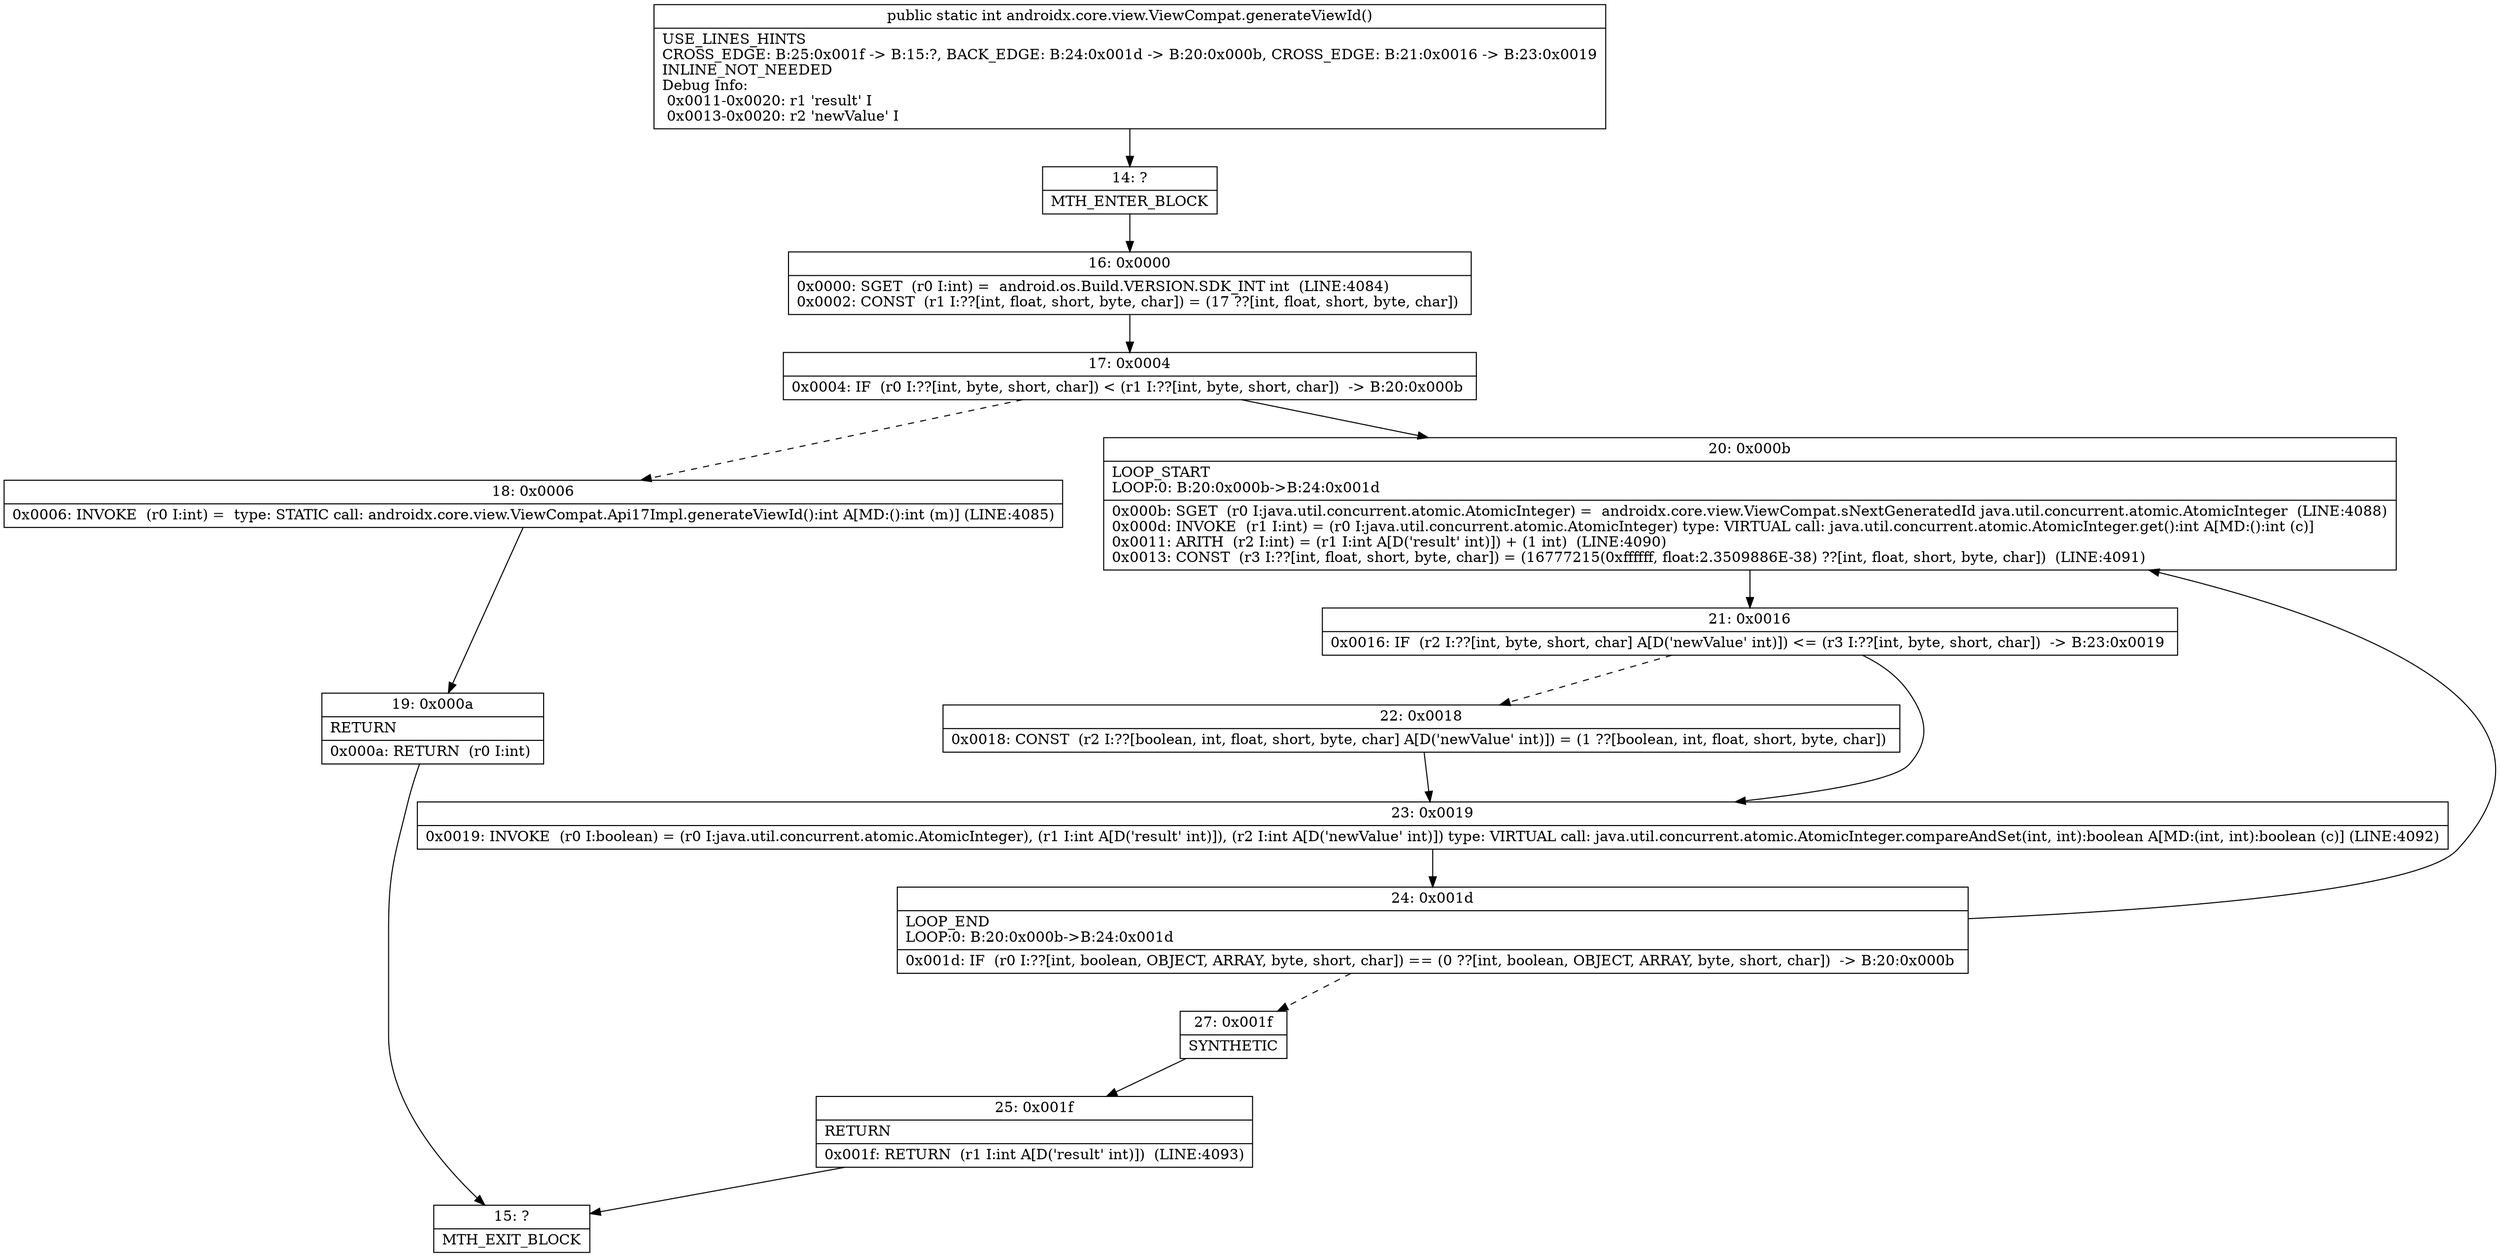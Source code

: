 digraph "CFG forandroidx.core.view.ViewCompat.generateViewId()I" {
Node_14 [shape=record,label="{14\:\ ?|MTH_ENTER_BLOCK\l}"];
Node_16 [shape=record,label="{16\:\ 0x0000|0x0000: SGET  (r0 I:int) =  android.os.Build.VERSION.SDK_INT int  (LINE:4084)\l0x0002: CONST  (r1 I:??[int, float, short, byte, char]) = (17 ??[int, float, short, byte, char]) \l}"];
Node_17 [shape=record,label="{17\:\ 0x0004|0x0004: IF  (r0 I:??[int, byte, short, char]) \< (r1 I:??[int, byte, short, char])  \-\> B:20:0x000b \l}"];
Node_18 [shape=record,label="{18\:\ 0x0006|0x0006: INVOKE  (r0 I:int) =  type: STATIC call: androidx.core.view.ViewCompat.Api17Impl.generateViewId():int A[MD:():int (m)] (LINE:4085)\l}"];
Node_19 [shape=record,label="{19\:\ 0x000a|RETURN\l|0x000a: RETURN  (r0 I:int) \l}"];
Node_15 [shape=record,label="{15\:\ ?|MTH_EXIT_BLOCK\l}"];
Node_20 [shape=record,label="{20\:\ 0x000b|LOOP_START\lLOOP:0: B:20:0x000b\-\>B:24:0x001d\l|0x000b: SGET  (r0 I:java.util.concurrent.atomic.AtomicInteger) =  androidx.core.view.ViewCompat.sNextGeneratedId java.util.concurrent.atomic.AtomicInteger  (LINE:4088)\l0x000d: INVOKE  (r1 I:int) = (r0 I:java.util.concurrent.atomic.AtomicInteger) type: VIRTUAL call: java.util.concurrent.atomic.AtomicInteger.get():int A[MD:():int (c)]\l0x0011: ARITH  (r2 I:int) = (r1 I:int A[D('result' int)]) + (1 int)  (LINE:4090)\l0x0013: CONST  (r3 I:??[int, float, short, byte, char]) = (16777215(0xffffff, float:2.3509886E\-38) ??[int, float, short, byte, char])  (LINE:4091)\l}"];
Node_21 [shape=record,label="{21\:\ 0x0016|0x0016: IF  (r2 I:??[int, byte, short, char] A[D('newValue' int)]) \<= (r3 I:??[int, byte, short, char])  \-\> B:23:0x0019 \l}"];
Node_22 [shape=record,label="{22\:\ 0x0018|0x0018: CONST  (r2 I:??[boolean, int, float, short, byte, char] A[D('newValue' int)]) = (1 ??[boolean, int, float, short, byte, char]) \l}"];
Node_23 [shape=record,label="{23\:\ 0x0019|0x0019: INVOKE  (r0 I:boolean) = (r0 I:java.util.concurrent.atomic.AtomicInteger), (r1 I:int A[D('result' int)]), (r2 I:int A[D('newValue' int)]) type: VIRTUAL call: java.util.concurrent.atomic.AtomicInteger.compareAndSet(int, int):boolean A[MD:(int, int):boolean (c)] (LINE:4092)\l}"];
Node_24 [shape=record,label="{24\:\ 0x001d|LOOP_END\lLOOP:0: B:20:0x000b\-\>B:24:0x001d\l|0x001d: IF  (r0 I:??[int, boolean, OBJECT, ARRAY, byte, short, char]) == (0 ??[int, boolean, OBJECT, ARRAY, byte, short, char])  \-\> B:20:0x000b \l}"];
Node_27 [shape=record,label="{27\:\ 0x001f|SYNTHETIC\l}"];
Node_25 [shape=record,label="{25\:\ 0x001f|RETURN\l|0x001f: RETURN  (r1 I:int A[D('result' int)])  (LINE:4093)\l}"];
MethodNode[shape=record,label="{public static int androidx.core.view.ViewCompat.generateViewId()  | USE_LINES_HINTS\lCROSS_EDGE: B:25:0x001f \-\> B:15:?, BACK_EDGE: B:24:0x001d \-\> B:20:0x000b, CROSS_EDGE: B:21:0x0016 \-\> B:23:0x0019\lINLINE_NOT_NEEDED\lDebug Info:\l  0x0011\-0x0020: r1 'result' I\l  0x0013\-0x0020: r2 'newValue' I\l}"];
MethodNode -> Node_14;Node_14 -> Node_16;
Node_16 -> Node_17;
Node_17 -> Node_18[style=dashed];
Node_17 -> Node_20;
Node_18 -> Node_19;
Node_19 -> Node_15;
Node_20 -> Node_21;
Node_21 -> Node_22[style=dashed];
Node_21 -> Node_23;
Node_22 -> Node_23;
Node_23 -> Node_24;
Node_24 -> Node_20;
Node_24 -> Node_27[style=dashed];
Node_27 -> Node_25;
Node_25 -> Node_15;
}


